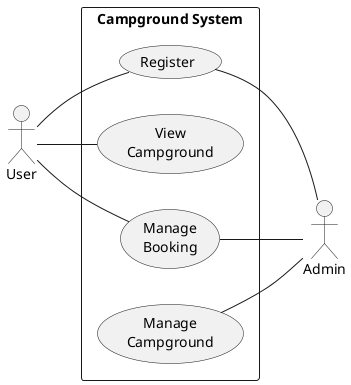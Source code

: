 @startuml Campground System Use Case Diagram
left to right direction
actor "User" as user 
rectangle "Campground System" as campground{
    usecase "Register" as register
    usecase "View\nCampground" as viewCampground
    usecase "Manage\nBooking" as manageBooking
    usecase "Manage\nCampground" as manageCampground 
}

user -- register
user -- viewCampground
user -- manageBooking

actor "Admin" as admin 

register -- admin
manageCampground -- admin
manageBooking -- admin

@enduml